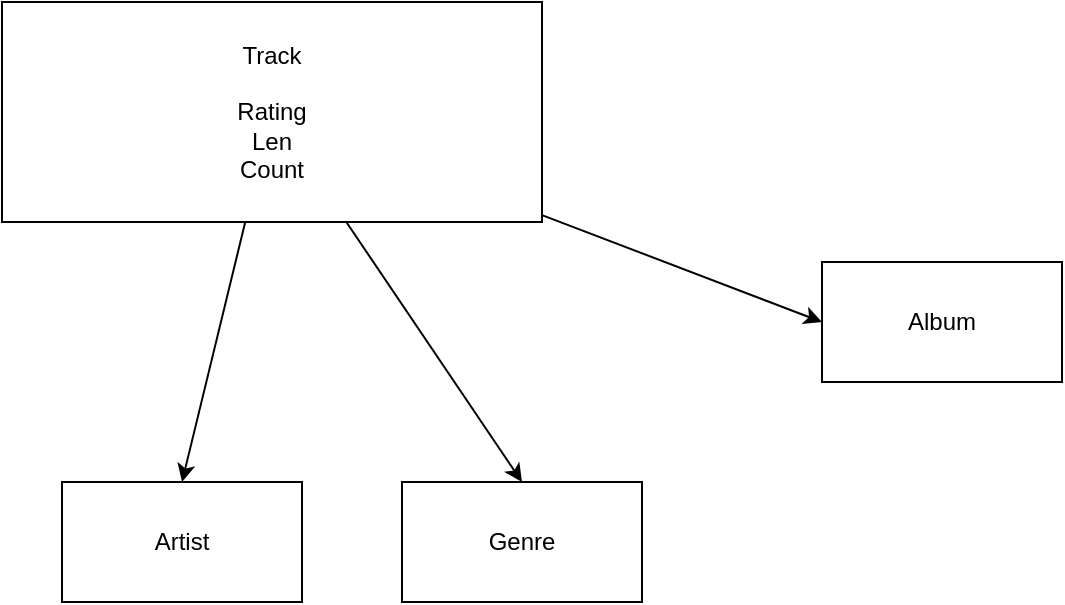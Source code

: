 <mxfile>
    <diagram id="QDNz0f_4bxMEOCXaCp8N" name="Page-1">
        <mxGraphModel dx="1122" dy="551" grid="1" gridSize="10" guides="1" tooltips="1" connect="1" arrows="1" fold="1" page="1" pageScale="1" pageWidth="850" pageHeight="1100" math="0" shadow="0">
            <root>
                <mxCell id="0"/>
                <mxCell id="1" parent="0"/>
                <mxCell id="8" style="edgeStyle=none;html=1;entryX=0;entryY=0.5;entryDx=0;entryDy=0;" edge="1" parent="1" source="7" target="9">
                    <mxGeometry relative="1" as="geometry">
                        <mxPoint x="400" y="150" as="targetPoint"/>
                    </mxGeometry>
                </mxCell>
                <mxCell id="12" style="edgeStyle=none;html=1;entryX=0.5;entryY=0;entryDx=0;entryDy=0;" edge="1" parent="1" source="7" target="11">
                    <mxGeometry relative="1" as="geometry"/>
                </mxCell>
                <mxCell id="13" style="edgeStyle=none;html=1;entryX=0.5;entryY=0;entryDx=0;entryDy=0;" edge="1" parent="1" source="7" target="10">
                    <mxGeometry relative="1" as="geometry"/>
                </mxCell>
                <mxCell id="7" value="Track&lt;br&gt;&lt;br&gt;Rating&lt;br&gt;Len&lt;br&gt;Count&lt;br&gt;" style="whiteSpace=wrap;html=1;" vertex="1" parent="1">
                    <mxGeometry width="270" height="110" as="geometry"/>
                </mxCell>
                <mxCell id="9" value="Album" style="whiteSpace=wrap;html=1;" vertex="1" parent="1">
                    <mxGeometry x="410" y="130" width="120" height="60" as="geometry"/>
                </mxCell>
                <mxCell id="10" value="Genre" style="whiteSpace=wrap;html=1;" vertex="1" parent="1">
                    <mxGeometry x="200" y="240" width="120" height="60" as="geometry"/>
                </mxCell>
                <mxCell id="11" value="Artist" style="whiteSpace=wrap;html=1;" vertex="1" parent="1">
                    <mxGeometry x="30" y="240" width="120" height="60" as="geometry"/>
                </mxCell>
            </root>
        </mxGraphModel>
    </diagram>
</mxfile>